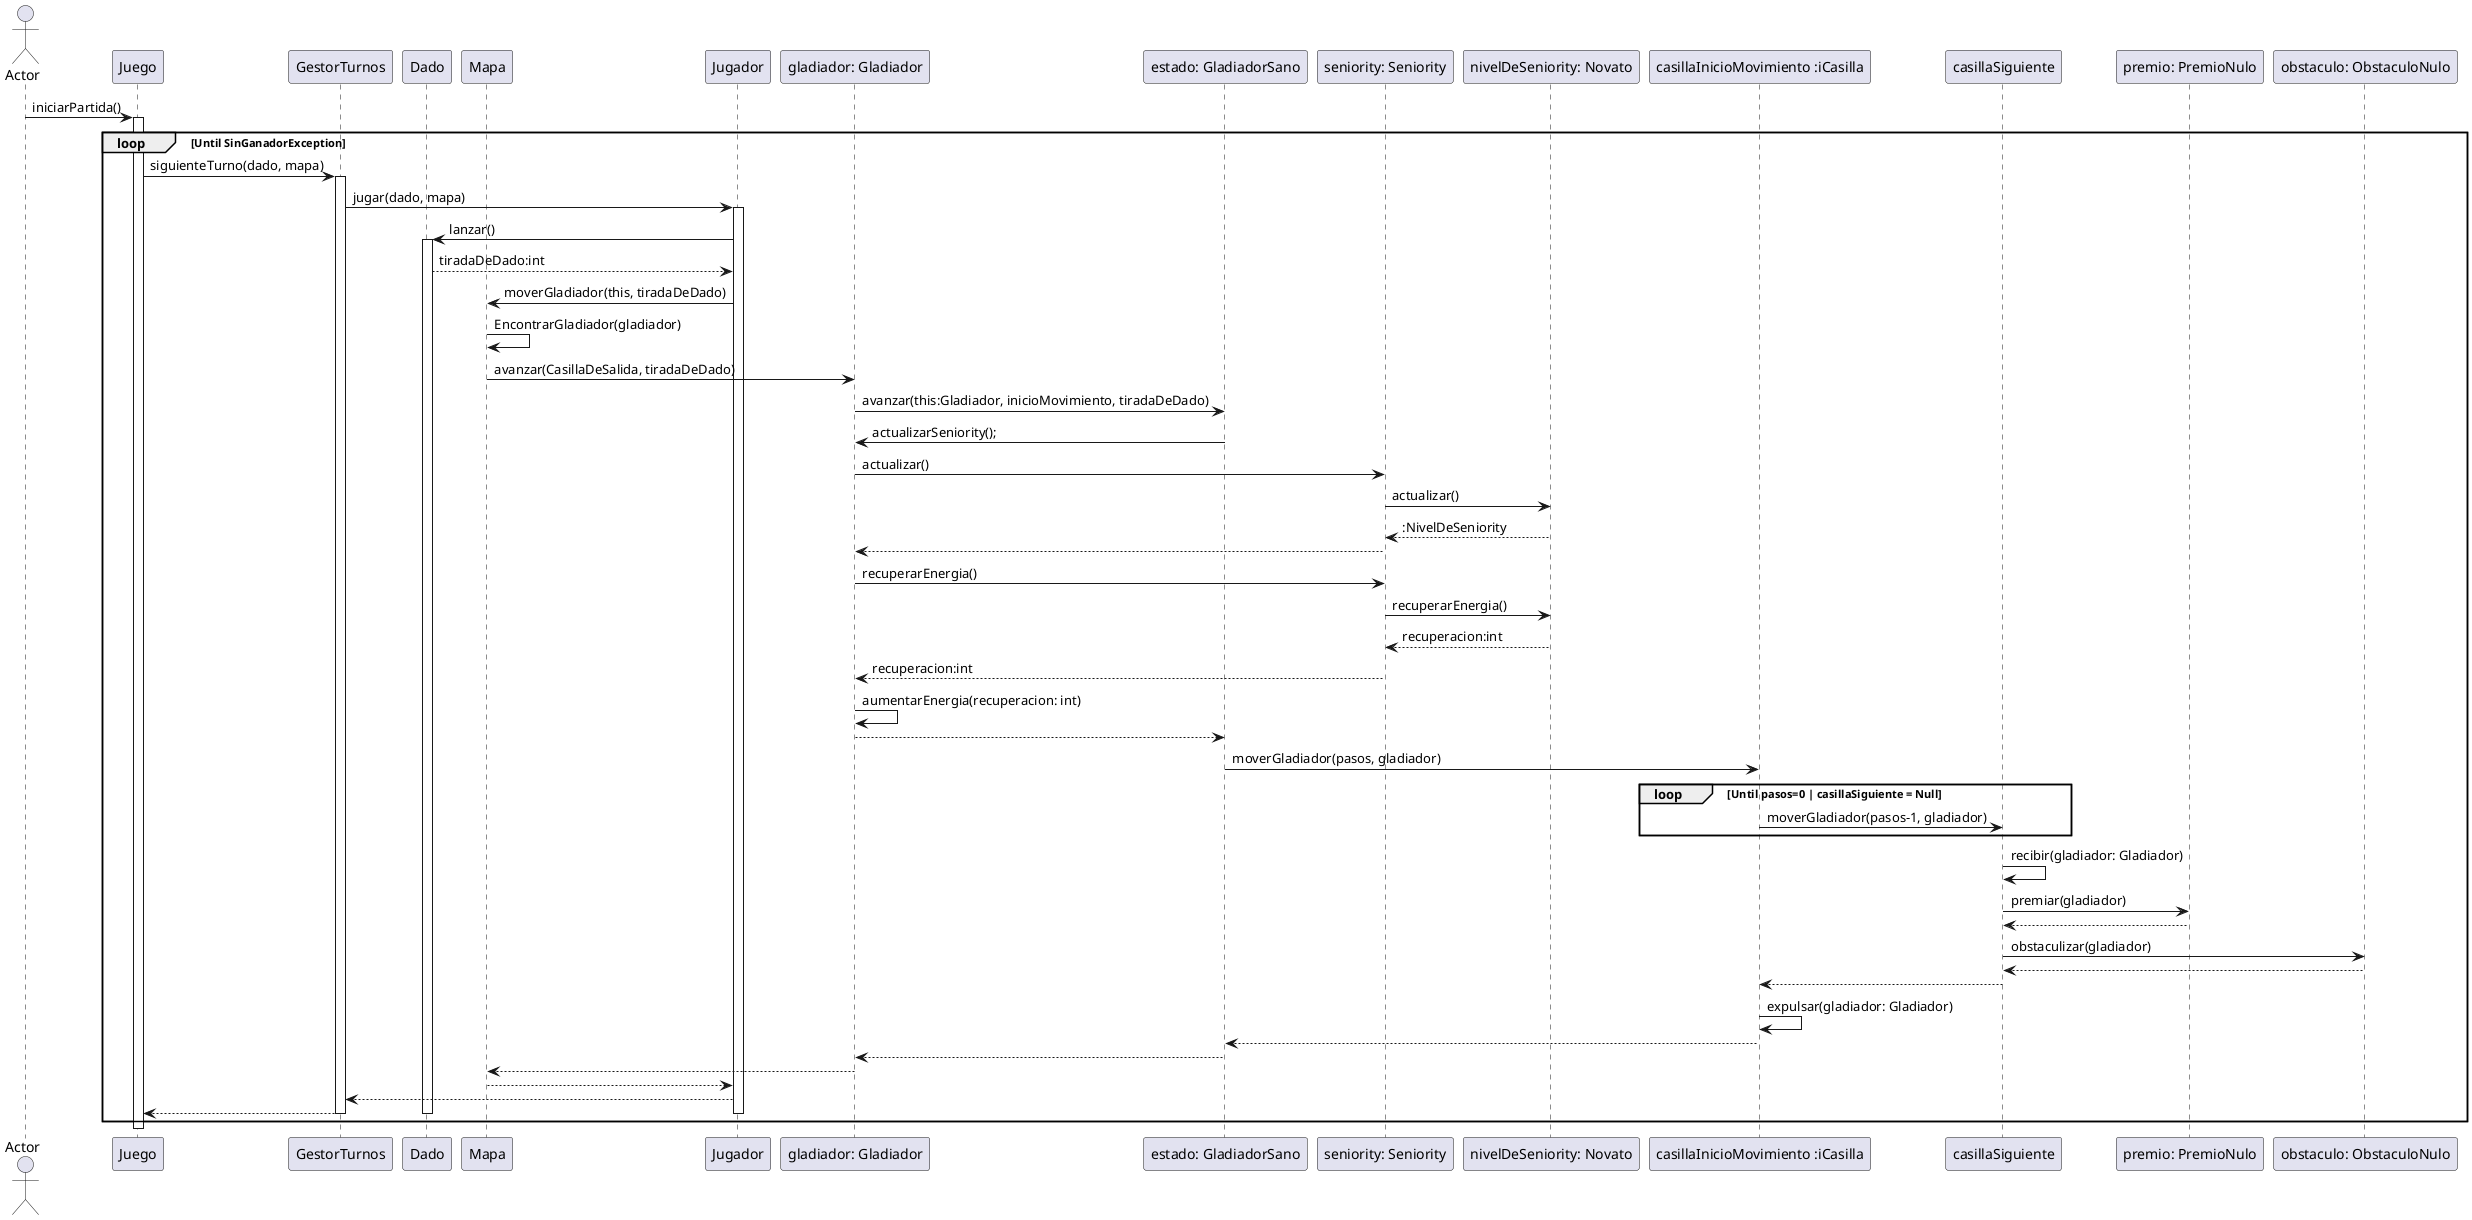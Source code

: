 @startuml
actor Actor
participant Juego
participant GestorTurnos
participant Dado
participant Mapa
participant Jugador

Actor -> Juego: iniciarPartida()
activate Juego
loop Until SinGanadorException
    Juego -> GestorTurnos: siguienteTurno(dado, mapa)
    activate GestorTurnos
    GestorTurnos -> Jugador: jugar(dado, mapa)
    activate Jugador
    Jugador -> Dado: lanzar()
    activate Dado
    Dado --> Jugador: tiradaDeDado:int
    Jugador -> Mapa: moverGladiador(this, tiradaDeDado)
    Mapa -> Mapa: EncontrarGladiador(gladiador)
    Mapa -> "gladiador: Gladiador":avanzar(CasillaDeSalida, tiradaDeDado)
    "gladiador: Gladiador" -> "estado: GladiadorSano": avanzar(this:Gladiador, inicioMovimiento, tiradaDeDado)
    "estado: GladiadorSano" -> "gladiador: Gladiador": actualizarSeniority();
    "gladiador: Gladiador" -> "seniority: Seniority":actualizar()
    "seniority: Seniority" -> "nivelDeSeniority: Novato":actualizar()
    "nivelDeSeniority: Novato" --> "seniority: Seniority": :NivelDeSeniority
    "seniority: Seniority" --> "gladiador: Gladiador"
    "gladiador: Gladiador" -> "seniority: Seniority":recuperarEnergia()
    "seniority: Seniority" -> "nivelDeSeniority: Novato":recuperarEnergia()
    "nivelDeSeniority: Novato" --> "seniority: Seniority": recuperacion:int
    "seniority: Seniority" --> "gladiador: Gladiador": recuperacion:int
    "gladiador: Gladiador" -> "gladiador: Gladiador": aumentarEnergia(recuperacion: int)
    "gladiador: Gladiador" --> "estado: GladiadorSano"
     "estado: GladiadorSano" -> "casillaInicioMovimiento :iCasilla": moverGladiador(pasos, gladiador)
    loop Until pasos=0 | casillaSiguiente = Null
     "casillaInicioMovimiento :iCasilla" -> casillaSiguiente :moverGladiador(pasos-1, gladiador)
    end
    casillaSiguiente -> casillaSiguiente: recibir(gladiador: Gladiador)
    casillaSiguiente -> "premio: PremioNulo" : premiar(gladiador)
    "premio: PremioNulo" --> casillaSiguiente
    casillaSiguiente -> "obstaculo: ObstaculoNulo" : obstaculizar(gladiador)
    "obstaculo: ObstaculoNulo" --> casillaSiguiente
    casillaSiguiente --> "casillaInicioMovimiento :iCasilla":
    "casillaInicioMovimiento :iCasilla" -> "casillaInicioMovimiento :iCasilla": expulsar(gladiador: Gladiador)
    "casillaInicioMovimiento :iCasilla" --> "estado: GladiadorSano"
    "estado: GladiadorSano" --> "gladiador: Gladiador"
    "gladiador: Gladiador" --> Mapa
    Mapa --> Jugador
    Jugador--> GestorTurnos
    GestorTurnos --> Juego

    deactivate Jugador
    deactivate Dado
    deactivate GestorTurnos
end
deactivate Juego

@enduml